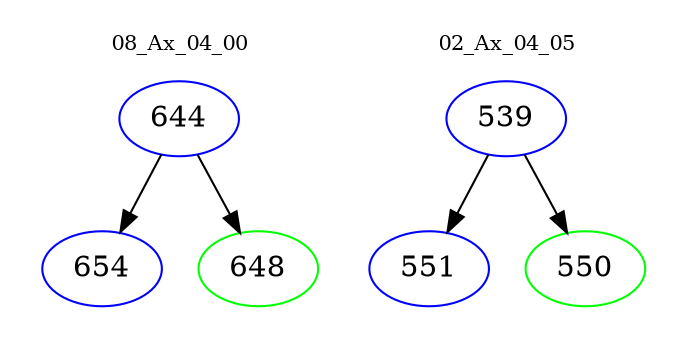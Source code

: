 digraph{
subgraph cluster_0 {
color = white
label = "08_Ax_04_00";
fontsize=10;
T0_644 [label="644", color="blue"]
T0_644 -> T0_654 [color="black"]
T0_654 [label="654", color="blue"]
T0_644 -> T0_648 [color="black"]
T0_648 [label="648", color="green"]
}
subgraph cluster_1 {
color = white
label = "02_Ax_04_05";
fontsize=10;
T1_539 [label="539", color="blue"]
T1_539 -> T1_551 [color="black"]
T1_551 [label="551", color="blue"]
T1_539 -> T1_550 [color="black"]
T1_550 [label="550", color="green"]
}
}
